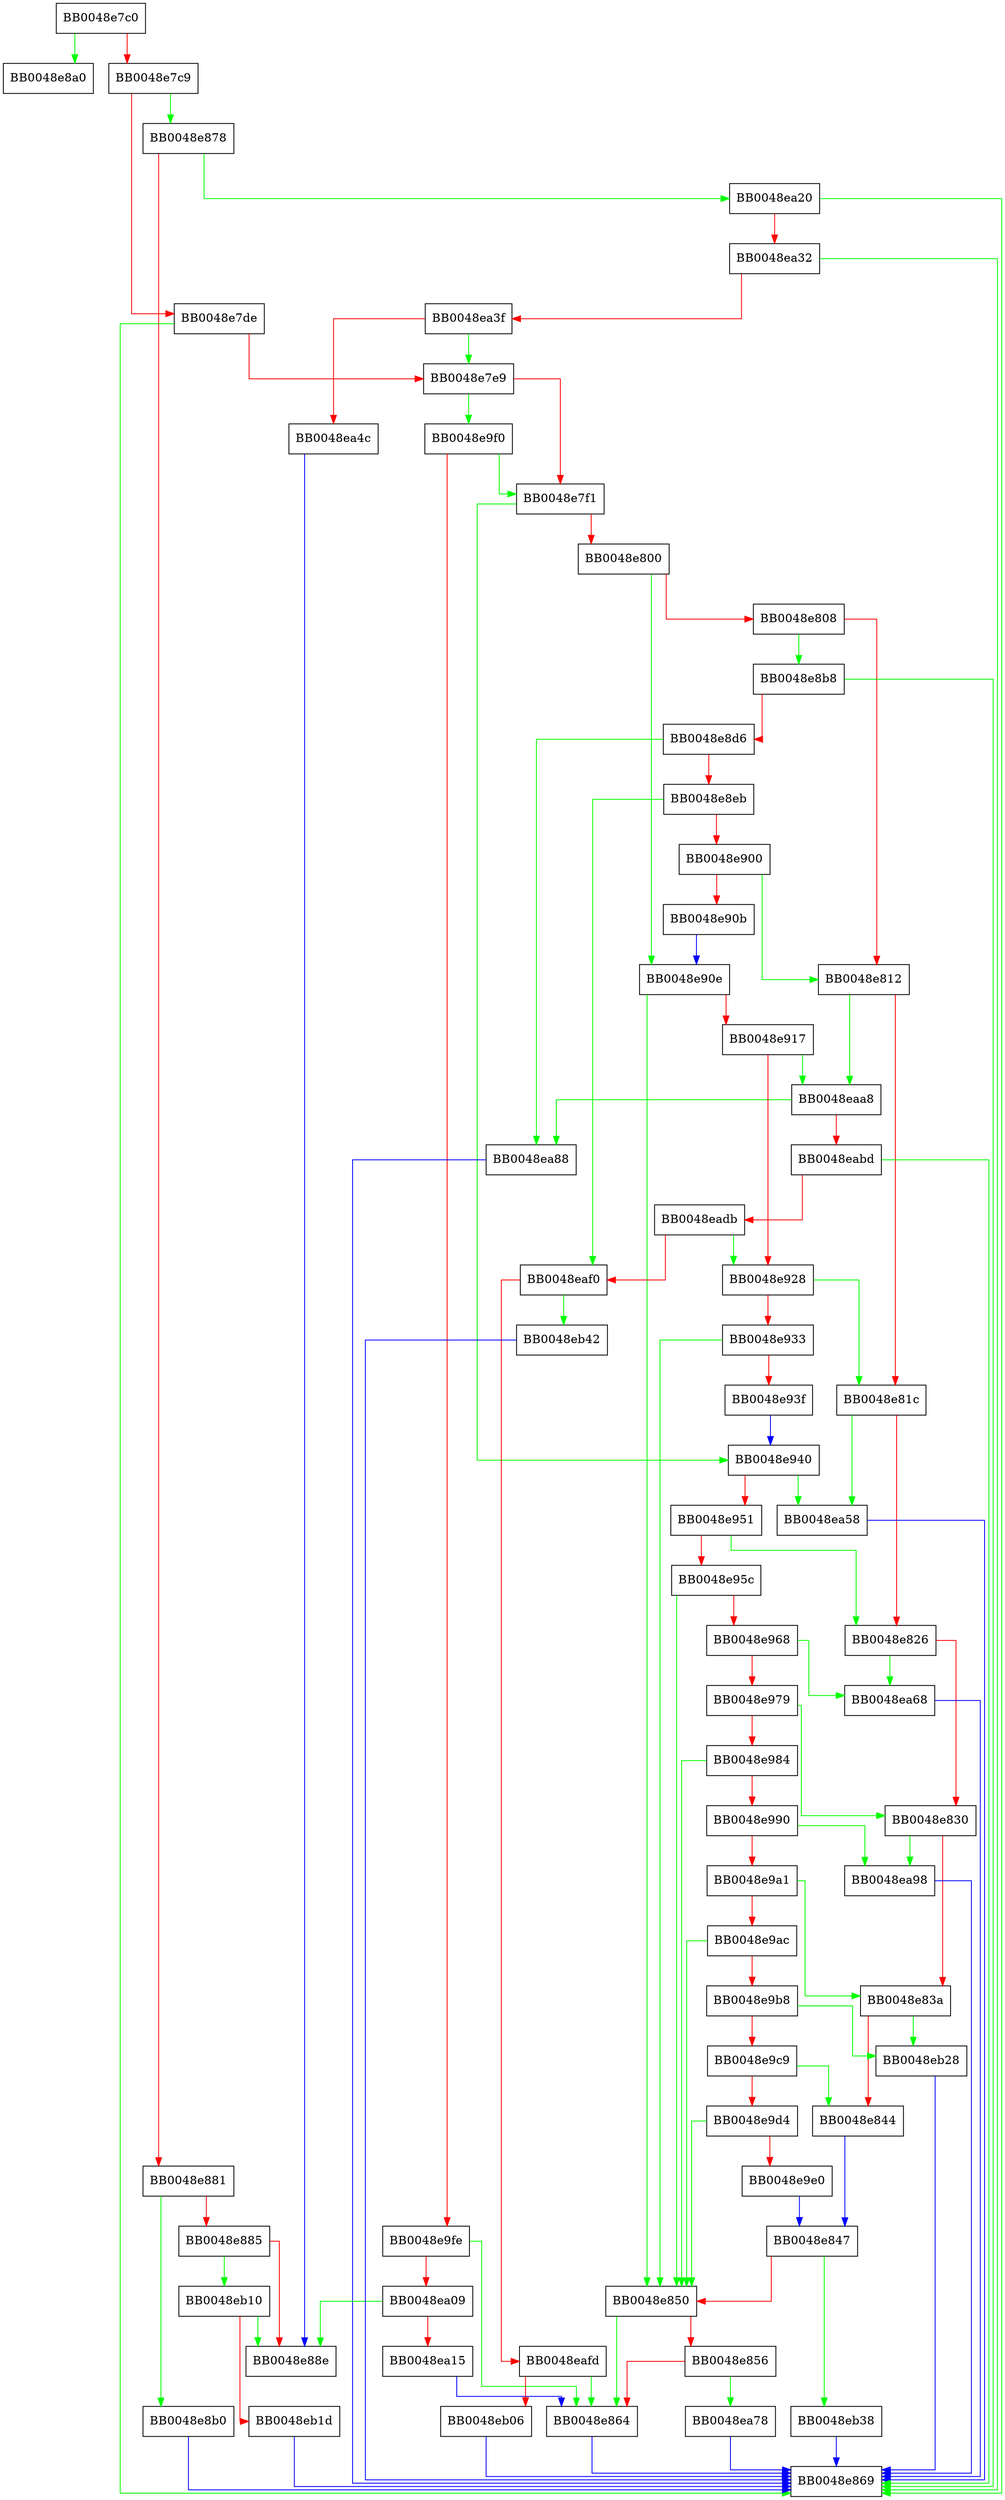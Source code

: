 digraph ossl_ssl_get_error {
  node [shape="box"];
  graph [splines=ortho];
  BB0048e7c0 -> BB0048e8a0 [color="green"];
  BB0048e7c0 -> BB0048e7c9 [color="red"];
  BB0048e7c9 -> BB0048e878 [color="green"];
  BB0048e7c9 -> BB0048e7de [color="red"];
  BB0048e7de -> BB0048e869 [color="green"];
  BB0048e7de -> BB0048e7e9 [color="red"];
  BB0048e7e9 -> BB0048e9f0 [color="green"];
  BB0048e7e9 -> BB0048e7f1 [color="red"];
  BB0048e7f1 -> BB0048e940 [color="green"];
  BB0048e7f1 -> BB0048e800 [color="red"];
  BB0048e800 -> BB0048e90e [color="green"];
  BB0048e800 -> BB0048e808 [color="red"];
  BB0048e808 -> BB0048e8b8 [color="green"];
  BB0048e808 -> BB0048e812 [color="red"];
  BB0048e812 -> BB0048eaa8 [color="green"];
  BB0048e812 -> BB0048e81c [color="red"];
  BB0048e81c -> BB0048ea58 [color="green"];
  BB0048e81c -> BB0048e826 [color="red"];
  BB0048e826 -> BB0048ea68 [color="green"];
  BB0048e826 -> BB0048e830 [color="red"];
  BB0048e830 -> BB0048ea98 [color="green"];
  BB0048e830 -> BB0048e83a [color="red"];
  BB0048e83a -> BB0048eb28 [color="green"];
  BB0048e83a -> BB0048e844 [color="red"];
  BB0048e844 -> BB0048e847 [color="blue"];
  BB0048e847 -> BB0048eb38 [color="green"];
  BB0048e847 -> BB0048e850 [color="red"];
  BB0048e850 -> BB0048e864 [color="green"];
  BB0048e850 -> BB0048e856 [color="red"];
  BB0048e856 -> BB0048ea78 [color="green"];
  BB0048e856 -> BB0048e864 [color="red"];
  BB0048e864 -> BB0048e869 [color="blue"];
  BB0048e878 -> BB0048ea20 [color="green"];
  BB0048e878 -> BB0048e881 [color="red"];
  BB0048e881 -> BB0048e8b0 [color="green"];
  BB0048e881 -> BB0048e885 [color="red"];
  BB0048e885 -> BB0048eb10 [color="green"];
  BB0048e885 -> BB0048e88e [color="red"];
  BB0048e8b0 -> BB0048e869 [color="blue"];
  BB0048e8b8 -> BB0048e869 [color="green"];
  BB0048e8b8 -> BB0048e8d6 [color="red"];
  BB0048e8d6 -> BB0048ea88 [color="green"];
  BB0048e8d6 -> BB0048e8eb [color="red"];
  BB0048e8eb -> BB0048eaf0 [color="green"];
  BB0048e8eb -> BB0048e900 [color="red"];
  BB0048e900 -> BB0048e812 [color="green"];
  BB0048e900 -> BB0048e90b [color="red"];
  BB0048e90b -> BB0048e90e [color="blue"];
  BB0048e90e -> BB0048e850 [color="green"];
  BB0048e90e -> BB0048e917 [color="red"];
  BB0048e917 -> BB0048eaa8 [color="green"];
  BB0048e917 -> BB0048e928 [color="red"];
  BB0048e928 -> BB0048e81c [color="green"];
  BB0048e928 -> BB0048e933 [color="red"];
  BB0048e933 -> BB0048e850 [color="green"];
  BB0048e933 -> BB0048e93f [color="red"];
  BB0048e93f -> BB0048e940 [color="blue"];
  BB0048e940 -> BB0048ea58 [color="green"];
  BB0048e940 -> BB0048e951 [color="red"];
  BB0048e951 -> BB0048e826 [color="green"];
  BB0048e951 -> BB0048e95c [color="red"];
  BB0048e95c -> BB0048e850 [color="green"];
  BB0048e95c -> BB0048e968 [color="red"];
  BB0048e968 -> BB0048ea68 [color="green"];
  BB0048e968 -> BB0048e979 [color="red"];
  BB0048e979 -> BB0048e830 [color="green"];
  BB0048e979 -> BB0048e984 [color="red"];
  BB0048e984 -> BB0048e850 [color="green"];
  BB0048e984 -> BB0048e990 [color="red"];
  BB0048e990 -> BB0048ea98 [color="green"];
  BB0048e990 -> BB0048e9a1 [color="red"];
  BB0048e9a1 -> BB0048e83a [color="green"];
  BB0048e9a1 -> BB0048e9ac [color="red"];
  BB0048e9ac -> BB0048e850 [color="green"];
  BB0048e9ac -> BB0048e9b8 [color="red"];
  BB0048e9b8 -> BB0048eb28 [color="green"];
  BB0048e9b8 -> BB0048e9c9 [color="red"];
  BB0048e9c9 -> BB0048e844 [color="green"];
  BB0048e9c9 -> BB0048e9d4 [color="red"];
  BB0048e9d4 -> BB0048e850 [color="green"];
  BB0048e9d4 -> BB0048e9e0 [color="red"];
  BB0048e9e0 -> BB0048e847 [color="blue"];
  BB0048e9f0 -> BB0048e7f1 [color="green"];
  BB0048e9f0 -> BB0048e9fe [color="red"];
  BB0048e9fe -> BB0048e864 [color="green"];
  BB0048e9fe -> BB0048ea09 [color="red"];
  BB0048ea09 -> BB0048e88e [color="green"];
  BB0048ea09 -> BB0048ea15 [color="red"];
  BB0048ea15 -> BB0048e864 [color="blue"];
  BB0048ea20 -> BB0048e869 [color="green"];
  BB0048ea20 -> BB0048ea32 [color="red"];
  BB0048ea32 -> BB0048e869 [color="green"];
  BB0048ea32 -> BB0048ea3f [color="red"];
  BB0048ea3f -> BB0048e7e9 [color="green"];
  BB0048ea3f -> BB0048ea4c [color="red"];
  BB0048ea4c -> BB0048e88e [color="blue"];
  BB0048ea58 -> BB0048e869 [color="blue"];
  BB0048ea68 -> BB0048e869 [color="blue"];
  BB0048ea78 -> BB0048e869 [color="blue"];
  BB0048ea88 -> BB0048e869 [color="blue"];
  BB0048ea98 -> BB0048e869 [color="blue"];
  BB0048eaa8 -> BB0048ea88 [color="green"];
  BB0048eaa8 -> BB0048eabd [color="red"];
  BB0048eabd -> BB0048e869 [color="green"];
  BB0048eabd -> BB0048eadb [color="red"];
  BB0048eadb -> BB0048e928 [color="green"];
  BB0048eadb -> BB0048eaf0 [color="red"];
  BB0048eaf0 -> BB0048eb42 [color="green"];
  BB0048eaf0 -> BB0048eafd [color="red"];
  BB0048eafd -> BB0048e864 [color="green"];
  BB0048eafd -> BB0048eb06 [color="red"];
  BB0048eb06 -> BB0048e869 [color="blue"];
  BB0048eb10 -> BB0048e88e [color="green"];
  BB0048eb10 -> BB0048eb1d [color="red"];
  BB0048eb1d -> BB0048e869 [color="blue"];
  BB0048eb28 -> BB0048e869 [color="blue"];
  BB0048eb38 -> BB0048e869 [color="blue"];
  BB0048eb42 -> BB0048e869 [color="blue"];
}